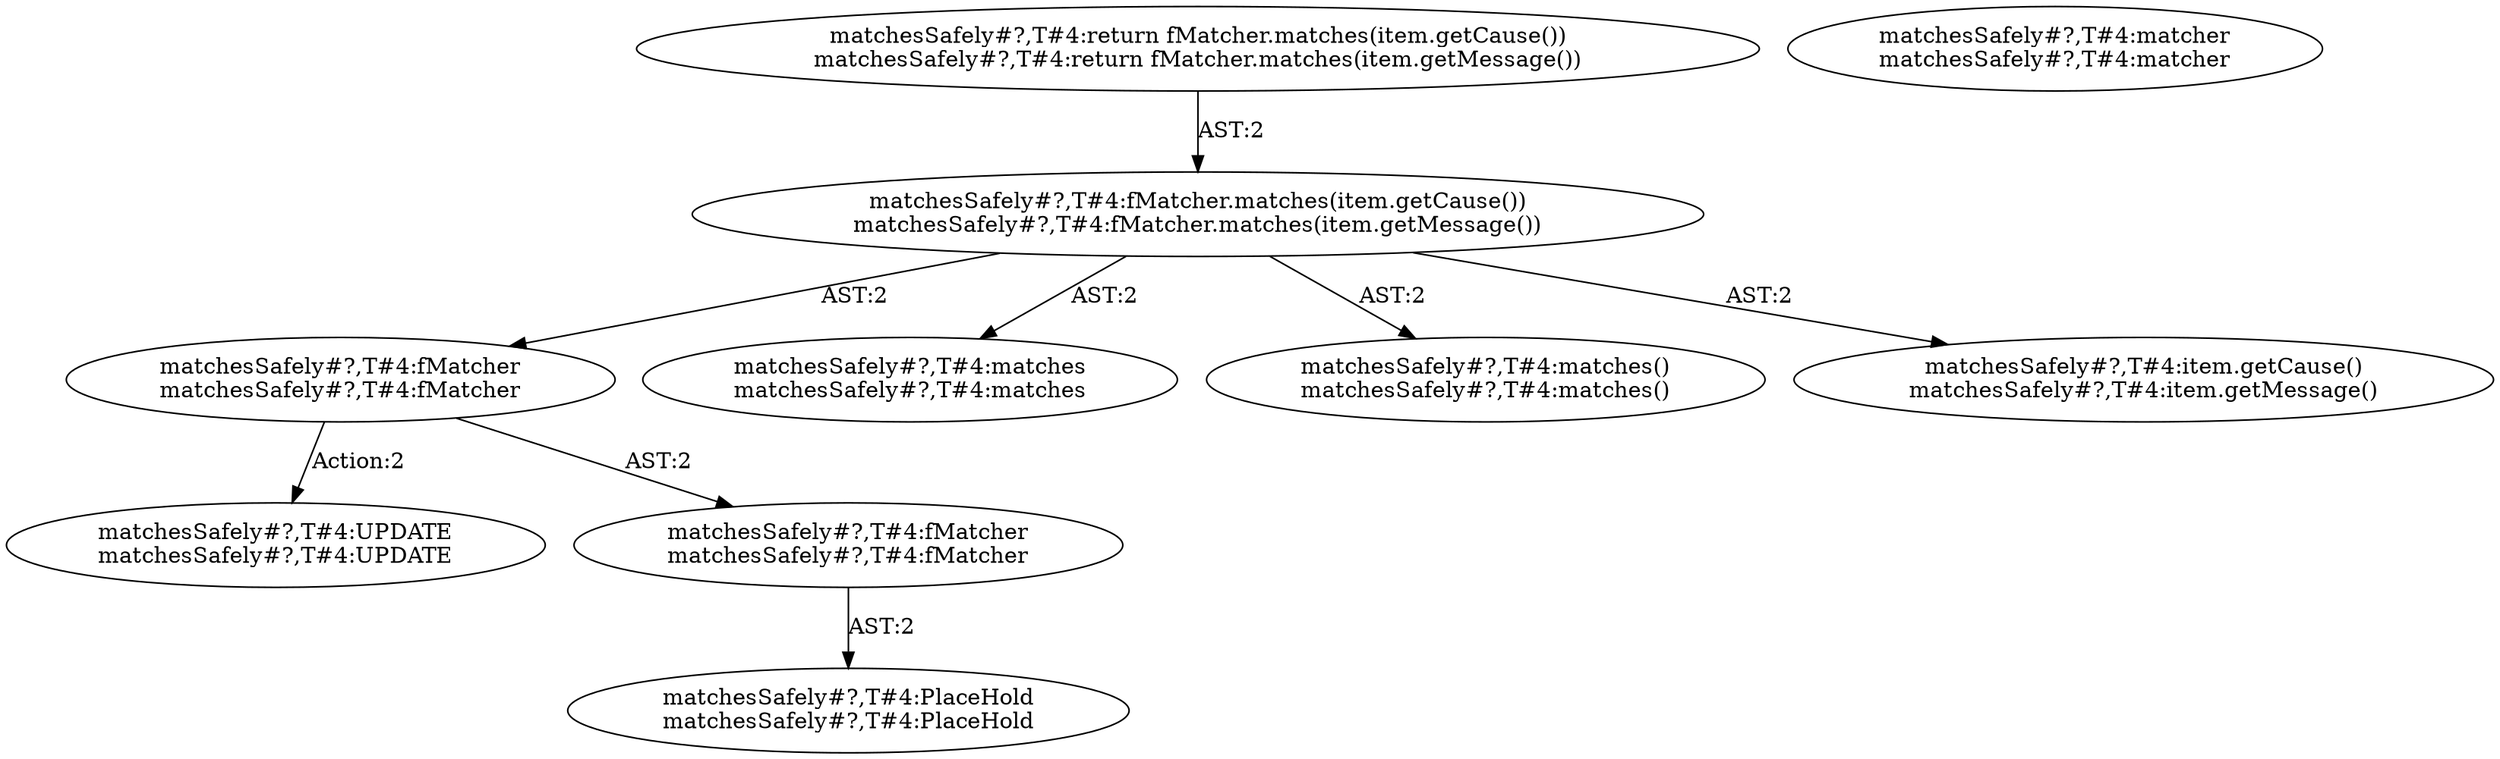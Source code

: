 digraph "Pattern" {
0 [label="matchesSafely#?,T#4:UPDATE
matchesSafely#?,T#4:UPDATE" shape=ellipse]
1 [label="matchesSafely#?,T#4:fMatcher
matchesSafely#?,T#4:fMatcher" shape=ellipse]
2 [label="matchesSafely#?,T#4:fMatcher.matches(item.getCause())
matchesSafely#?,T#4:fMatcher.matches(item.getMessage())" shape=ellipse]
3 [label="matchesSafely#?,T#4:return fMatcher.matches(item.getCause())
matchesSafely#?,T#4:return fMatcher.matches(item.getMessage())" shape=ellipse]
4 [label="matchesSafely#?,T#4:matches
matchesSafely#?,T#4:matches" shape=ellipse]
5 [label="matchesSafely#?,T#4:matches()
matchesSafely#?,T#4:matches()" shape=ellipse]
6 [label="matchesSafely#?,T#4:item.getCause()
matchesSafely#?,T#4:item.getMessage()" shape=ellipse]
7 [label="matchesSafely#?,T#4:fMatcher
matchesSafely#?,T#4:fMatcher" shape=ellipse]
8 [label="matchesSafely#?,T#4:PlaceHold
matchesSafely#?,T#4:PlaceHold" shape=ellipse]
9 [label="matchesSafely#?,T#4:matcher
matchesSafely#?,T#4:matcher" shape=ellipse]
1 -> 0 [label="Action:2"];
1 -> 7 [label="AST:2"];
2 -> 1 [label="AST:2"];
2 -> 4 [label="AST:2"];
2 -> 5 [label="AST:2"];
2 -> 6 [label="AST:2"];
3 -> 2 [label="AST:2"];
7 -> 8 [label="AST:2"];
}